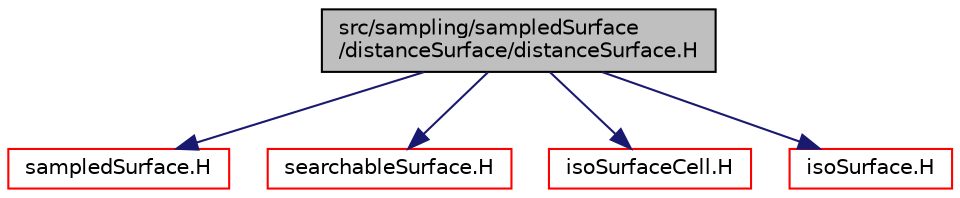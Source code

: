 digraph "src/sampling/sampledSurface/distanceSurface/distanceSurface.H"
{
  bgcolor="transparent";
  edge [fontname="Helvetica",fontsize="10",labelfontname="Helvetica",labelfontsize="10"];
  node [fontname="Helvetica",fontsize="10",shape=record];
  Node1 [label="src/sampling/sampledSurface\l/distanceSurface/distanceSurface.H",height=0.2,width=0.4,color="black", fillcolor="grey75", style="filled", fontcolor="black"];
  Node1 -> Node2 [color="midnightblue",fontsize="10",style="solid",fontname="Helvetica"];
  Node2 [label="sampledSurface.H",height=0.2,width=0.4,color="red",URL="$a09710.html"];
  Node1 -> Node3 [color="midnightblue",fontsize="10",style="solid",fontname="Helvetica"];
  Node3 [label="searchableSurface.H",height=0.2,width=0.4,color="red",URL="$a07353.html"];
  Node1 -> Node4 [color="midnightblue",fontsize="10",style="solid",fontname="Helvetica"];
  Node4 [label="isoSurfaceCell.H",height=0.2,width=0.4,color="red",URL="$a09688.html"];
  Node1 -> Node5 [color="midnightblue",fontsize="10",style="solid",fontname="Helvetica"];
  Node5 [label="isoSurface.H",height=0.2,width=0.4,color="red",URL="$a09686.html"];
}
